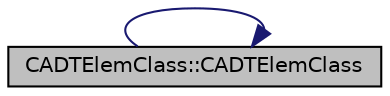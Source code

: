digraph "CADTElemClass::CADTElemClass"
{
 // LATEX_PDF_SIZE
  edge [fontname="Helvetica",fontsize="10",labelfontname="Helvetica",labelfontsize="10"];
  node [fontname="Helvetica",fontsize="10",shape=record];
  rankdir="RL";
  Node1 [label="CADTElemClass::CADTElemClass",height=0.2,width=0.4,color="black", fillcolor="grey75", style="filled", fontcolor="black",tooltip="Constructor of the class."];
  Node1 -> Node1 [dir="back",color="midnightblue",fontsize="10",style="solid",fontname="Helvetica"];
}
